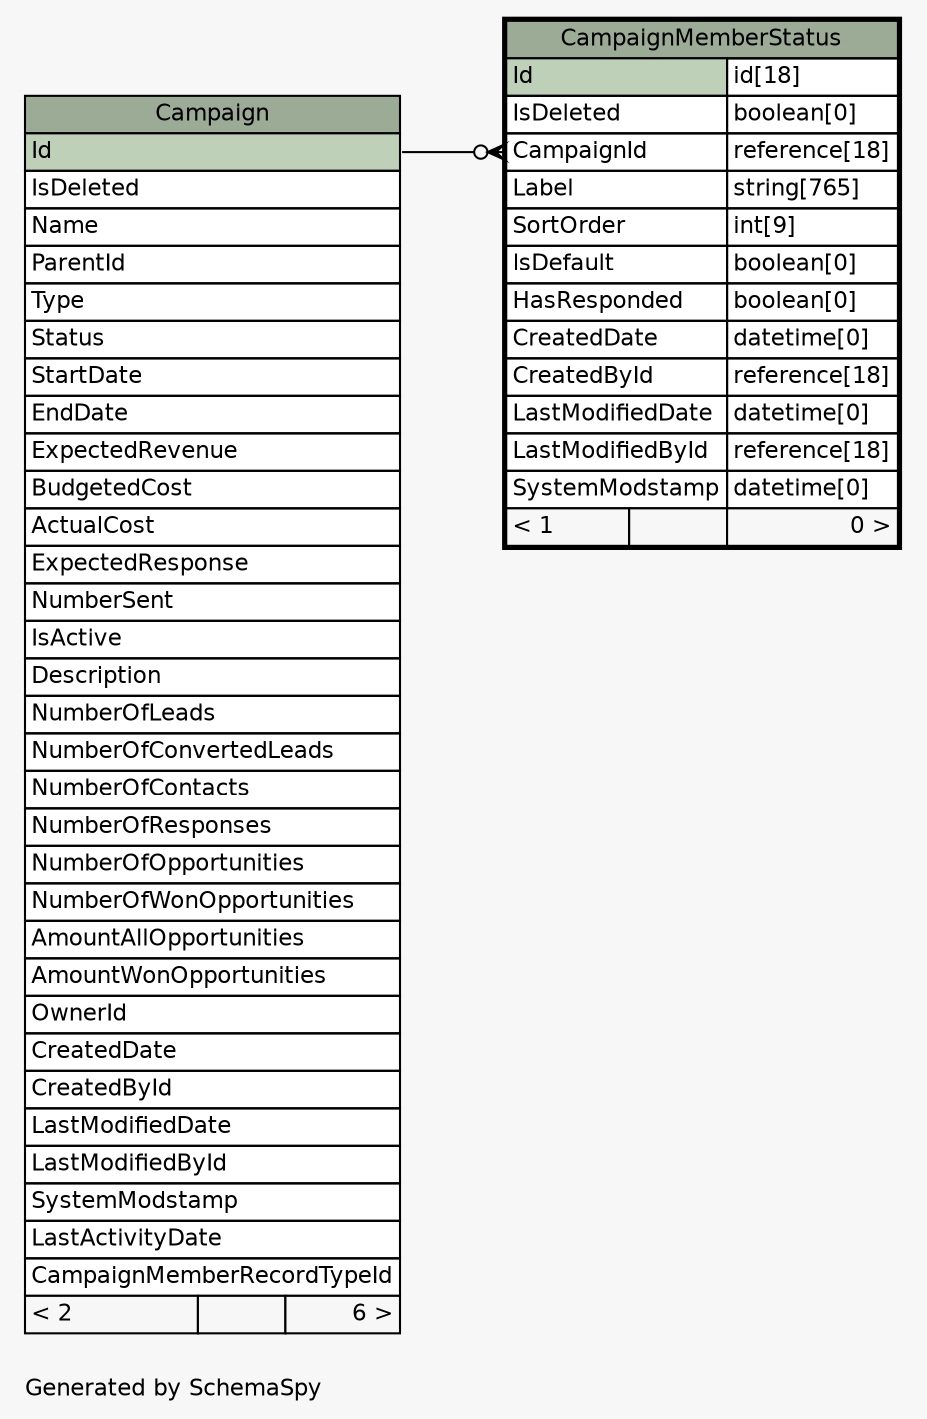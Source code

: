 // dot 2.36.0 on Mac OS X 10.11.6
// SchemaSpy rev 590
digraph "oneDegreeRelationshipsDiagram" {
  graph [
    rankdir="RL"
    bgcolor="#f7f7f7"
    label="\nGenerated by SchemaSpy"
    labeljust="l"
    nodesep="0.18"
    ranksep="0.46"
    fontname="Helvetica"
    fontsize="11"
  ];
  node [
    fontname="Helvetica"
    fontsize="11"
    shape="plaintext"
  ];
  edge [
    arrowsize="0.8"
  ];
  "CampaignMemberStatus":"CampaignId":w -> "Campaign":"Id":e [arrowhead=none dir=back arrowtail=crowodot];
  "Campaign" [
    label=<
    <TABLE BORDER="0" CELLBORDER="1" CELLSPACING="0" BGCOLOR="#ffffff">
      <TR><TD COLSPAN="3" BGCOLOR="#9bab96" ALIGN="CENTER">Campaign</TD></TR>
      <TR><TD PORT="Id" COLSPAN="3" BGCOLOR="#bed1b8" ALIGN="LEFT">Id</TD></TR>
      <TR><TD PORT="IsDeleted" COLSPAN="3" ALIGN="LEFT">IsDeleted</TD></TR>
      <TR><TD PORT="Name" COLSPAN="3" ALIGN="LEFT">Name</TD></TR>
      <TR><TD PORT="ParentId" COLSPAN="3" ALIGN="LEFT">ParentId</TD></TR>
      <TR><TD PORT="Type" COLSPAN="3" ALIGN="LEFT">Type</TD></TR>
      <TR><TD PORT="Status" COLSPAN="3" ALIGN="LEFT">Status</TD></TR>
      <TR><TD PORT="StartDate" COLSPAN="3" ALIGN="LEFT">StartDate</TD></TR>
      <TR><TD PORT="EndDate" COLSPAN="3" ALIGN="LEFT">EndDate</TD></TR>
      <TR><TD PORT="ExpectedRevenue" COLSPAN="3" ALIGN="LEFT">ExpectedRevenue</TD></TR>
      <TR><TD PORT="BudgetedCost" COLSPAN="3" ALIGN="LEFT">BudgetedCost</TD></TR>
      <TR><TD PORT="ActualCost" COLSPAN="3" ALIGN="LEFT">ActualCost</TD></TR>
      <TR><TD PORT="ExpectedResponse" COLSPAN="3" ALIGN="LEFT">ExpectedResponse</TD></TR>
      <TR><TD PORT="NumberSent" COLSPAN="3" ALIGN="LEFT">NumberSent</TD></TR>
      <TR><TD PORT="IsActive" COLSPAN="3" ALIGN="LEFT">IsActive</TD></TR>
      <TR><TD PORT="Description" COLSPAN="3" ALIGN="LEFT">Description</TD></TR>
      <TR><TD PORT="NumberOfLeads" COLSPAN="3" ALIGN="LEFT">NumberOfLeads</TD></TR>
      <TR><TD PORT="NumberOfConvertedLeads" COLSPAN="3" ALIGN="LEFT">NumberOfConvertedLeads</TD></TR>
      <TR><TD PORT="NumberOfContacts" COLSPAN="3" ALIGN="LEFT">NumberOfContacts</TD></TR>
      <TR><TD PORT="NumberOfResponses" COLSPAN="3" ALIGN="LEFT">NumberOfResponses</TD></TR>
      <TR><TD PORT="NumberOfOpportunities" COLSPAN="3" ALIGN="LEFT">NumberOfOpportunities</TD></TR>
      <TR><TD PORT="NumberOfWonOpportunities" COLSPAN="3" ALIGN="LEFT">NumberOfWonOpportunities</TD></TR>
      <TR><TD PORT="AmountAllOpportunities" COLSPAN="3" ALIGN="LEFT">AmountAllOpportunities</TD></TR>
      <TR><TD PORT="AmountWonOpportunities" COLSPAN="3" ALIGN="LEFT">AmountWonOpportunities</TD></TR>
      <TR><TD PORT="OwnerId" COLSPAN="3" ALIGN="LEFT">OwnerId</TD></TR>
      <TR><TD PORT="CreatedDate" COLSPAN="3" ALIGN="LEFT">CreatedDate</TD></TR>
      <TR><TD PORT="CreatedById" COLSPAN="3" ALIGN="LEFT">CreatedById</TD></TR>
      <TR><TD PORT="LastModifiedDate" COLSPAN="3" ALIGN="LEFT">LastModifiedDate</TD></TR>
      <TR><TD PORT="LastModifiedById" COLSPAN="3" ALIGN="LEFT">LastModifiedById</TD></TR>
      <TR><TD PORT="SystemModstamp" COLSPAN="3" ALIGN="LEFT">SystemModstamp</TD></TR>
      <TR><TD PORT="LastActivityDate" COLSPAN="3" ALIGN="LEFT">LastActivityDate</TD></TR>
      <TR><TD PORT="CampaignMemberRecordTypeId" COLSPAN="3" ALIGN="LEFT">CampaignMemberRecordTypeId</TD></TR>
      <TR><TD ALIGN="LEFT" BGCOLOR="#f7f7f7">&lt; 2</TD><TD ALIGN="RIGHT" BGCOLOR="#f7f7f7">  </TD><TD ALIGN="RIGHT" BGCOLOR="#f7f7f7">6 &gt;</TD></TR>
    </TABLE>>
    URL="Campaign.html"
    tooltip="Campaign"
  ];
  "CampaignMemberStatus" [
    label=<
    <TABLE BORDER="2" CELLBORDER="1" CELLSPACING="0" BGCOLOR="#ffffff">
      <TR><TD COLSPAN="3" BGCOLOR="#9bab96" ALIGN="CENTER">CampaignMemberStatus</TD></TR>
      <TR><TD PORT="Id" COLSPAN="2" BGCOLOR="#bed1b8" ALIGN="LEFT">Id</TD><TD PORT="Id.type" ALIGN="LEFT">id[18]</TD></TR>
      <TR><TD PORT="IsDeleted" COLSPAN="2" ALIGN="LEFT">IsDeleted</TD><TD PORT="IsDeleted.type" ALIGN="LEFT">boolean[0]</TD></TR>
      <TR><TD PORT="CampaignId" COLSPAN="2" ALIGN="LEFT">CampaignId</TD><TD PORT="CampaignId.type" ALIGN="LEFT">reference[18]</TD></TR>
      <TR><TD PORT="Label" COLSPAN="2" ALIGN="LEFT">Label</TD><TD PORT="Label.type" ALIGN="LEFT">string[765]</TD></TR>
      <TR><TD PORT="SortOrder" COLSPAN="2" ALIGN="LEFT">SortOrder</TD><TD PORT="SortOrder.type" ALIGN="LEFT">int[9]</TD></TR>
      <TR><TD PORT="IsDefault" COLSPAN="2" ALIGN="LEFT">IsDefault</TD><TD PORT="IsDefault.type" ALIGN="LEFT">boolean[0]</TD></TR>
      <TR><TD PORT="HasResponded" COLSPAN="2" ALIGN="LEFT">HasResponded</TD><TD PORT="HasResponded.type" ALIGN="LEFT">boolean[0]</TD></TR>
      <TR><TD PORT="CreatedDate" COLSPAN="2" ALIGN="LEFT">CreatedDate</TD><TD PORT="CreatedDate.type" ALIGN="LEFT">datetime[0]</TD></TR>
      <TR><TD PORT="CreatedById" COLSPAN="2" ALIGN="LEFT">CreatedById</TD><TD PORT="CreatedById.type" ALIGN="LEFT">reference[18]</TD></TR>
      <TR><TD PORT="LastModifiedDate" COLSPAN="2" ALIGN="LEFT">LastModifiedDate</TD><TD PORT="LastModifiedDate.type" ALIGN="LEFT">datetime[0]</TD></TR>
      <TR><TD PORT="LastModifiedById" COLSPAN="2" ALIGN="LEFT">LastModifiedById</TD><TD PORT="LastModifiedById.type" ALIGN="LEFT">reference[18]</TD></TR>
      <TR><TD PORT="SystemModstamp" COLSPAN="2" ALIGN="LEFT">SystemModstamp</TD><TD PORT="SystemModstamp.type" ALIGN="LEFT">datetime[0]</TD></TR>
      <TR><TD ALIGN="LEFT" BGCOLOR="#f7f7f7">&lt; 1</TD><TD ALIGN="RIGHT" BGCOLOR="#f7f7f7">  </TD><TD ALIGN="RIGHT" BGCOLOR="#f7f7f7">0 &gt;</TD></TR>
    </TABLE>>
    URL="CampaignMemberStatus.html"
    tooltip="CampaignMemberStatus"
  ];
}
